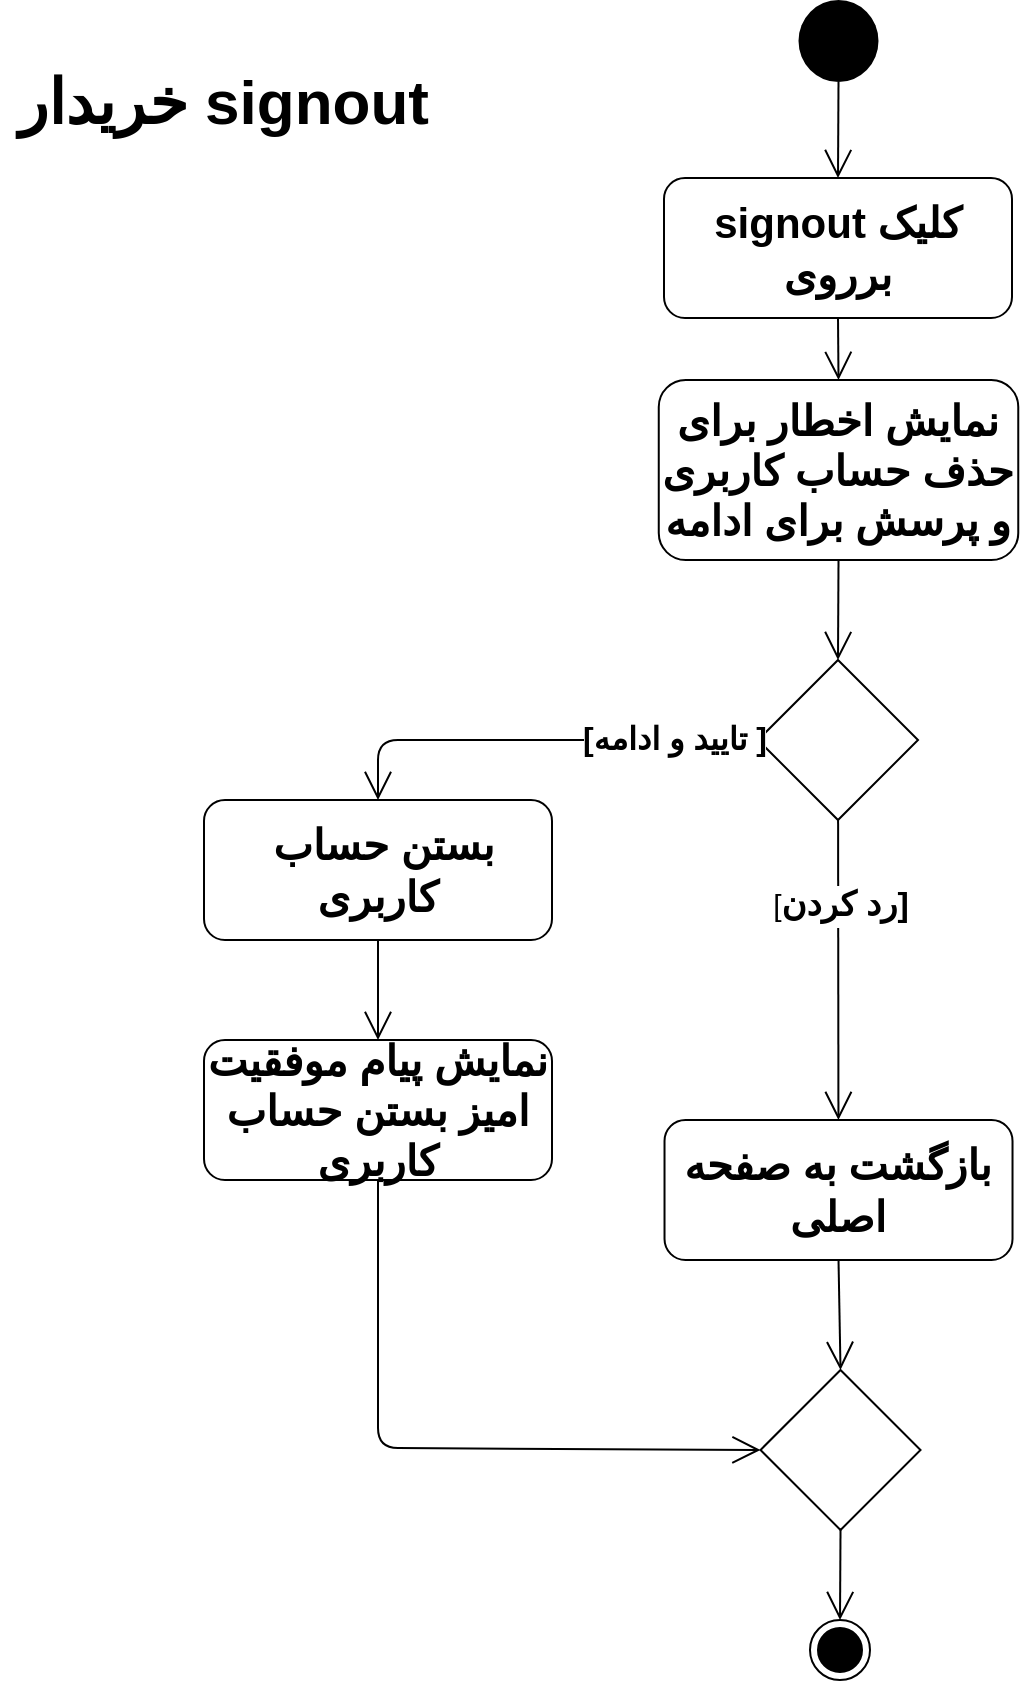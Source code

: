 <mxfile version="14.0.0" type="github">
  <diagram name="Page-1" id="0783ab3e-0a74-02c8-0abd-f7b4e66b4bec">
    <mxGraphModel dx="633" dy="1929" grid="1" gridSize="10" guides="1" tooltips="1" connect="1" arrows="1" fold="1" page="1" pageScale="1" pageWidth="850" pageHeight="1100" background="#ffffff" math="0" shadow="0">
      <root>
        <mxCell id="0" />
        <mxCell id="1" parent="0" />
        <mxCell id="q7M6jUGMCmDY0D8WpHAc-1" value="" style="ellipse;fillColor=#000000;strokeColor=none;aspect=fixed;" parent="1" vertex="1">
          <mxGeometry x="1287.25" y="-1090" width="40" height="41.03" as="geometry" />
        </mxCell>
        <mxCell id="q7M6jUGMCmDY0D8WpHAc-2" value="" style="endArrow=open;endFill=1;endSize=12;html=1;fontSize=21;exitX=0.5;exitY=1;exitDx=0;exitDy=0;entryX=0.5;entryY=0;entryDx=0;entryDy=0;" parent="1" source="q7M6jUGMCmDY0D8WpHAc-1" target="q7M6jUGMCmDY0D8WpHAc-3" edge="1">
          <mxGeometry width="160" relative="1" as="geometry">
            <mxPoint x="1332" y="-720" as="sourcePoint" />
            <mxPoint x="1492" y="-720" as="targetPoint" />
          </mxGeometry>
        </mxCell>
        <mxCell id="q7M6jUGMCmDY0D8WpHAc-3" value="signout کلیک برروی" style="shape=rect;html=1;rounded=1;whiteSpace=wrap;align=center;fontSize=21;fontStyle=1" parent="1" vertex="1">
          <mxGeometry x="1220" y="-1001" width="174" height="70" as="geometry" />
        </mxCell>
        <mxCell id="q7M6jUGMCmDY0D8WpHAc-4" value="" style="endArrow=open;endFill=1;endSize=12;html=1;fontSize=21;exitX=0.5;exitY=1;exitDx=0;exitDy=0;entryX=0.5;entryY=0;entryDx=0;entryDy=0;" parent="1" source="q7M6jUGMCmDY0D8WpHAc-3" target="q7M6jUGMCmDY0D8WpHAc-17" edge="1">
          <mxGeometry width="160" relative="1" as="geometry">
            <mxPoint x="1306" y="-890" as="sourcePoint" />
            <mxPoint x="1307" y="-880" as="targetPoint" />
          </mxGeometry>
        </mxCell>
        <mxCell id="q7M6jUGMCmDY0D8WpHAc-9" value="نمایش پیام موفقیت امیز بستن حساب کاربری" style="shape=rect;html=1;rounded=1;whiteSpace=wrap;align=center;fontSize=21;fontStyle=1" parent="1" vertex="1">
          <mxGeometry x="990" y="-570" width="174" height="70" as="geometry" />
        </mxCell>
        <mxCell id="q7M6jUGMCmDY0D8WpHAc-10" value="" style="endArrow=open;endFill=1;endSize=12;html=1;fontSize=15;exitX=0.5;exitY=1;exitDx=0;exitDy=0;entryX=0.5;entryY=0;entryDx=0;entryDy=0;" parent="1" source="AogosZ2vTw-X-9OIK1Cw-1" target="q7M6jUGMCmDY0D8WpHAc-9" edge="1">
          <mxGeometry width="160" relative="1" as="geometry">
            <mxPoint x="1080.04" y="-717.97" as="sourcePoint" />
            <mxPoint x="1350" y="-690" as="targetPoint" />
            <Array as="points" />
          </mxGeometry>
        </mxCell>
        <mxCell id="q7M6jUGMCmDY0D8WpHAc-11" value="" style="endArrow=open;endFill=1;endSize=12;html=1;fontSize=15;entryX=0.5;entryY=0;entryDx=0;entryDy=0;exitX=0.5;exitY=1;exitDx=0;exitDy=0;" parent="1" source="q7M6jUGMCmDY0D8WpHAc-18" target="_zYfqfeLFbdK-55gbfOP-2" edge="1">
          <mxGeometry width="160" relative="1" as="geometry">
            <mxPoint x="1307" y="-710" as="sourcePoint" />
            <mxPoint x="1307" y="-610" as="targetPoint" />
          </mxGeometry>
        </mxCell>
        <mxCell id="q7M6jUGMCmDY0D8WpHAc-13" value="" style="ellipse;html=1;shape=endState;fillColor=#000000;strokeColor=#000000;" parent="1" vertex="1">
          <mxGeometry x="1293" y="-280" width="30" height="30" as="geometry" />
        </mxCell>
        <mxCell id="q7M6jUGMCmDY0D8WpHAc-16" value="" style="endArrow=open;endFill=1;endSize=12;html=1;fontSize=15;exitX=0.5;exitY=1;exitDx=0;exitDy=0;entryX=0;entryY=0.5;entryDx=0;entryDy=0;" parent="1" source="q7M6jUGMCmDY0D8WpHAc-9" target="_zYfqfeLFbdK-55gbfOP-2" edge="1">
          <mxGeometry width="160" relative="1" as="geometry">
            <mxPoint x="1077" y="-500" as="sourcePoint" />
            <mxPoint x="1350" y="-530" as="targetPoint" />
            <Array as="points">
              <mxPoint x="1077" y="-366" />
            </Array>
          </mxGeometry>
        </mxCell>
        <mxCell id="q7M6jUGMCmDY0D8WpHAc-17" value="نمایش اخطار برای حذف حساب کاربری و پرسش برای ادامه" style="shape=rect;html=1;rounded=1;whiteSpace=wrap;align=center;fontSize=21;fontStyle=1" parent="1" vertex="1">
          <mxGeometry x="1217.38" y="-900" width="179.75" height="90" as="geometry" />
        </mxCell>
        <mxCell id="q7M6jUGMCmDY0D8WpHAc-18" value="بازگشت به صفحه اصلی" style="shape=rect;html=1;rounded=1;whiteSpace=wrap;align=center;fontSize=21;fontStyle=1" parent="1" vertex="1">
          <mxGeometry x="1220.26" y="-530" width="174" height="70" as="geometry" />
        </mxCell>
        <mxCell id="q7M6jUGMCmDY0D8WpHAc-19" value="" style="endArrow=open;endFill=1;endSize=12;html=1;fontSize=15;" parent="1" source="q7M6jUGMCmDY0D8WpHAc-21" target="q7M6jUGMCmDY0D8WpHAc-18" edge="1">
          <mxGeometry width="160" relative="1" as="geometry">
            <mxPoint x="1307" y="-710" as="sourcePoint" />
            <mxPoint x="1307.25" y="-370" as="targetPoint" />
          </mxGeometry>
        </mxCell>
        <mxCell id="q7M6jUGMCmDY0D8WpHAc-20" value="[&lt;font style=&quot;font-size: 17px&quot;&gt;&lt;b&gt;رد کردن]&lt;/b&gt;&lt;/font&gt;" style="edgeLabel;html=1;align=center;verticalAlign=middle;resizable=0;points=[];fontSize=15;" parent="q7M6jUGMCmDY0D8WpHAc-19" vertex="1" connectable="0">
          <mxGeometry x="-0.43" y="1" relative="1" as="geometry">
            <mxPoint as="offset" />
          </mxGeometry>
        </mxCell>
        <mxCell id="q7M6jUGMCmDY0D8WpHAc-21" value="" style="rhombus;whiteSpace=wrap;html=1;" parent="1" vertex="1">
          <mxGeometry x="1267" y="-760" width="80" height="80" as="geometry" />
        </mxCell>
        <mxCell id="q7M6jUGMCmDY0D8WpHAc-25" value="" style="endArrow=open;endFill=1;endSize=12;html=1;exitX=0.5;exitY=1;exitDx=0;exitDy=0;entryX=0.5;entryY=0;entryDx=0;entryDy=0;" parent="1" source="q7M6jUGMCmDY0D8WpHAc-17" target="q7M6jUGMCmDY0D8WpHAc-21" edge="1">
          <mxGeometry width="160" relative="1" as="geometry">
            <mxPoint x="1440" y="-740" as="sourcePoint" />
            <mxPoint x="1600" y="-740" as="targetPoint" />
          </mxGeometry>
        </mxCell>
        <mxCell id="AogosZ2vTw-X-9OIK1Cw-1" value="&amp;nbsp;بستن حساب کاربری" style="shape=rect;html=1;rounded=1;whiteSpace=wrap;align=center;fontSize=21;fontStyle=1" parent="1" vertex="1">
          <mxGeometry x="990" y="-690" width="174" height="70" as="geometry" />
        </mxCell>
        <mxCell id="AogosZ2vTw-X-9OIK1Cw-2" value="" style="endArrow=open;endFill=1;endSize=12;html=1;fontSize=15;exitX=0;exitY=0.5;exitDx=0;exitDy=0;entryX=0.5;entryY=0;entryDx=0;entryDy=0;" parent="1" source="q7M6jUGMCmDY0D8WpHAc-21" target="AogosZ2vTw-X-9OIK1Cw-1" edge="1">
          <mxGeometry width="160" relative="1" as="geometry">
            <mxPoint x="1267" y="-720" as="sourcePoint" />
            <mxPoint x="1077" y="-570" as="targetPoint" />
            <Array as="points">
              <mxPoint x="1077" y="-720" />
            </Array>
          </mxGeometry>
        </mxCell>
        <mxCell id="AogosZ2vTw-X-9OIK1Cw-3" value="&lt;b&gt;&lt;font style=&quot;font-size: 16px&quot;&gt;[تایید و ادامه ]&lt;br&gt;&lt;/font&gt;&lt;/b&gt;" style="edgeLabel;html=1;align=center;verticalAlign=middle;resizable=0;points=[];" parent="AogosZ2vTw-X-9OIK1Cw-2" vertex="1" connectable="0">
          <mxGeometry x="-0.618" y="-1" relative="1" as="geometry">
            <mxPoint as="offset" />
          </mxGeometry>
        </mxCell>
        <mxCell id="_zYfqfeLFbdK-55gbfOP-2" value="" style="rhombus;whiteSpace=wrap;html=1;" vertex="1" parent="1">
          <mxGeometry x="1268.26" y="-405" width="80" height="80" as="geometry" />
        </mxCell>
        <mxCell id="_zYfqfeLFbdK-55gbfOP-3" value="" style="endArrow=open;endFill=1;endSize=12;html=1;fontSize=15;entryX=0.5;entryY=0;entryDx=0;entryDy=0;exitX=0.5;exitY=1;exitDx=0;exitDy=0;" edge="1" parent="1" source="_zYfqfeLFbdK-55gbfOP-2" target="q7M6jUGMCmDY0D8WpHAc-13">
          <mxGeometry width="160" relative="1" as="geometry">
            <mxPoint x="1317.255" y="-430" as="sourcePoint" />
            <mxPoint x="1317.26" y="-395" as="targetPoint" />
          </mxGeometry>
        </mxCell>
        <mxCell id="_zYfqfeLFbdK-55gbfOP-4" value="&lt;font size=&quot;1&quot;&gt;&lt;b style=&quot;font-size: 31px&quot;&gt;&amp;nbsp;خریدار signout&lt;/b&gt;&lt;/font&gt;" style="text;html=1;align=center;verticalAlign=middle;resizable=0;points=[];autosize=1;" vertex="1" parent="1">
          <mxGeometry x="890" y="-1053.97" width="210" height="30" as="geometry" />
        </mxCell>
      </root>
    </mxGraphModel>
  </diagram>
</mxfile>

